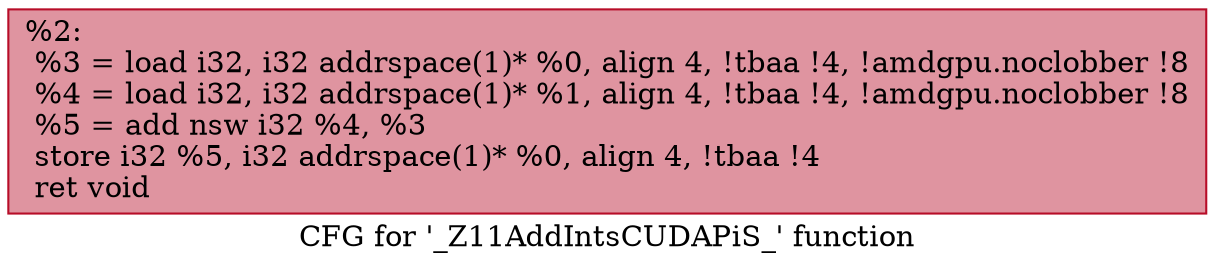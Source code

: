 digraph "CFG for '_Z11AddIntsCUDAPiS_' function" {
	label="CFG for '_Z11AddIntsCUDAPiS_' function";

	Node0x4ec9a50 [shape=record,color="#b70d28ff", style=filled, fillcolor="#b70d2870",label="{%2:\l  %3 = load i32, i32 addrspace(1)* %0, align 4, !tbaa !4, !amdgpu.noclobber !8\l  %4 = load i32, i32 addrspace(1)* %1, align 4, !tbaa !4, !amdgpu.noclobber !8\l  %5 = add nsw i32 %4, %3\l  store i32 %5, i32 addrspace(1)* %0, align 4, !tbaa !4\l  ret void\l}"];
}
